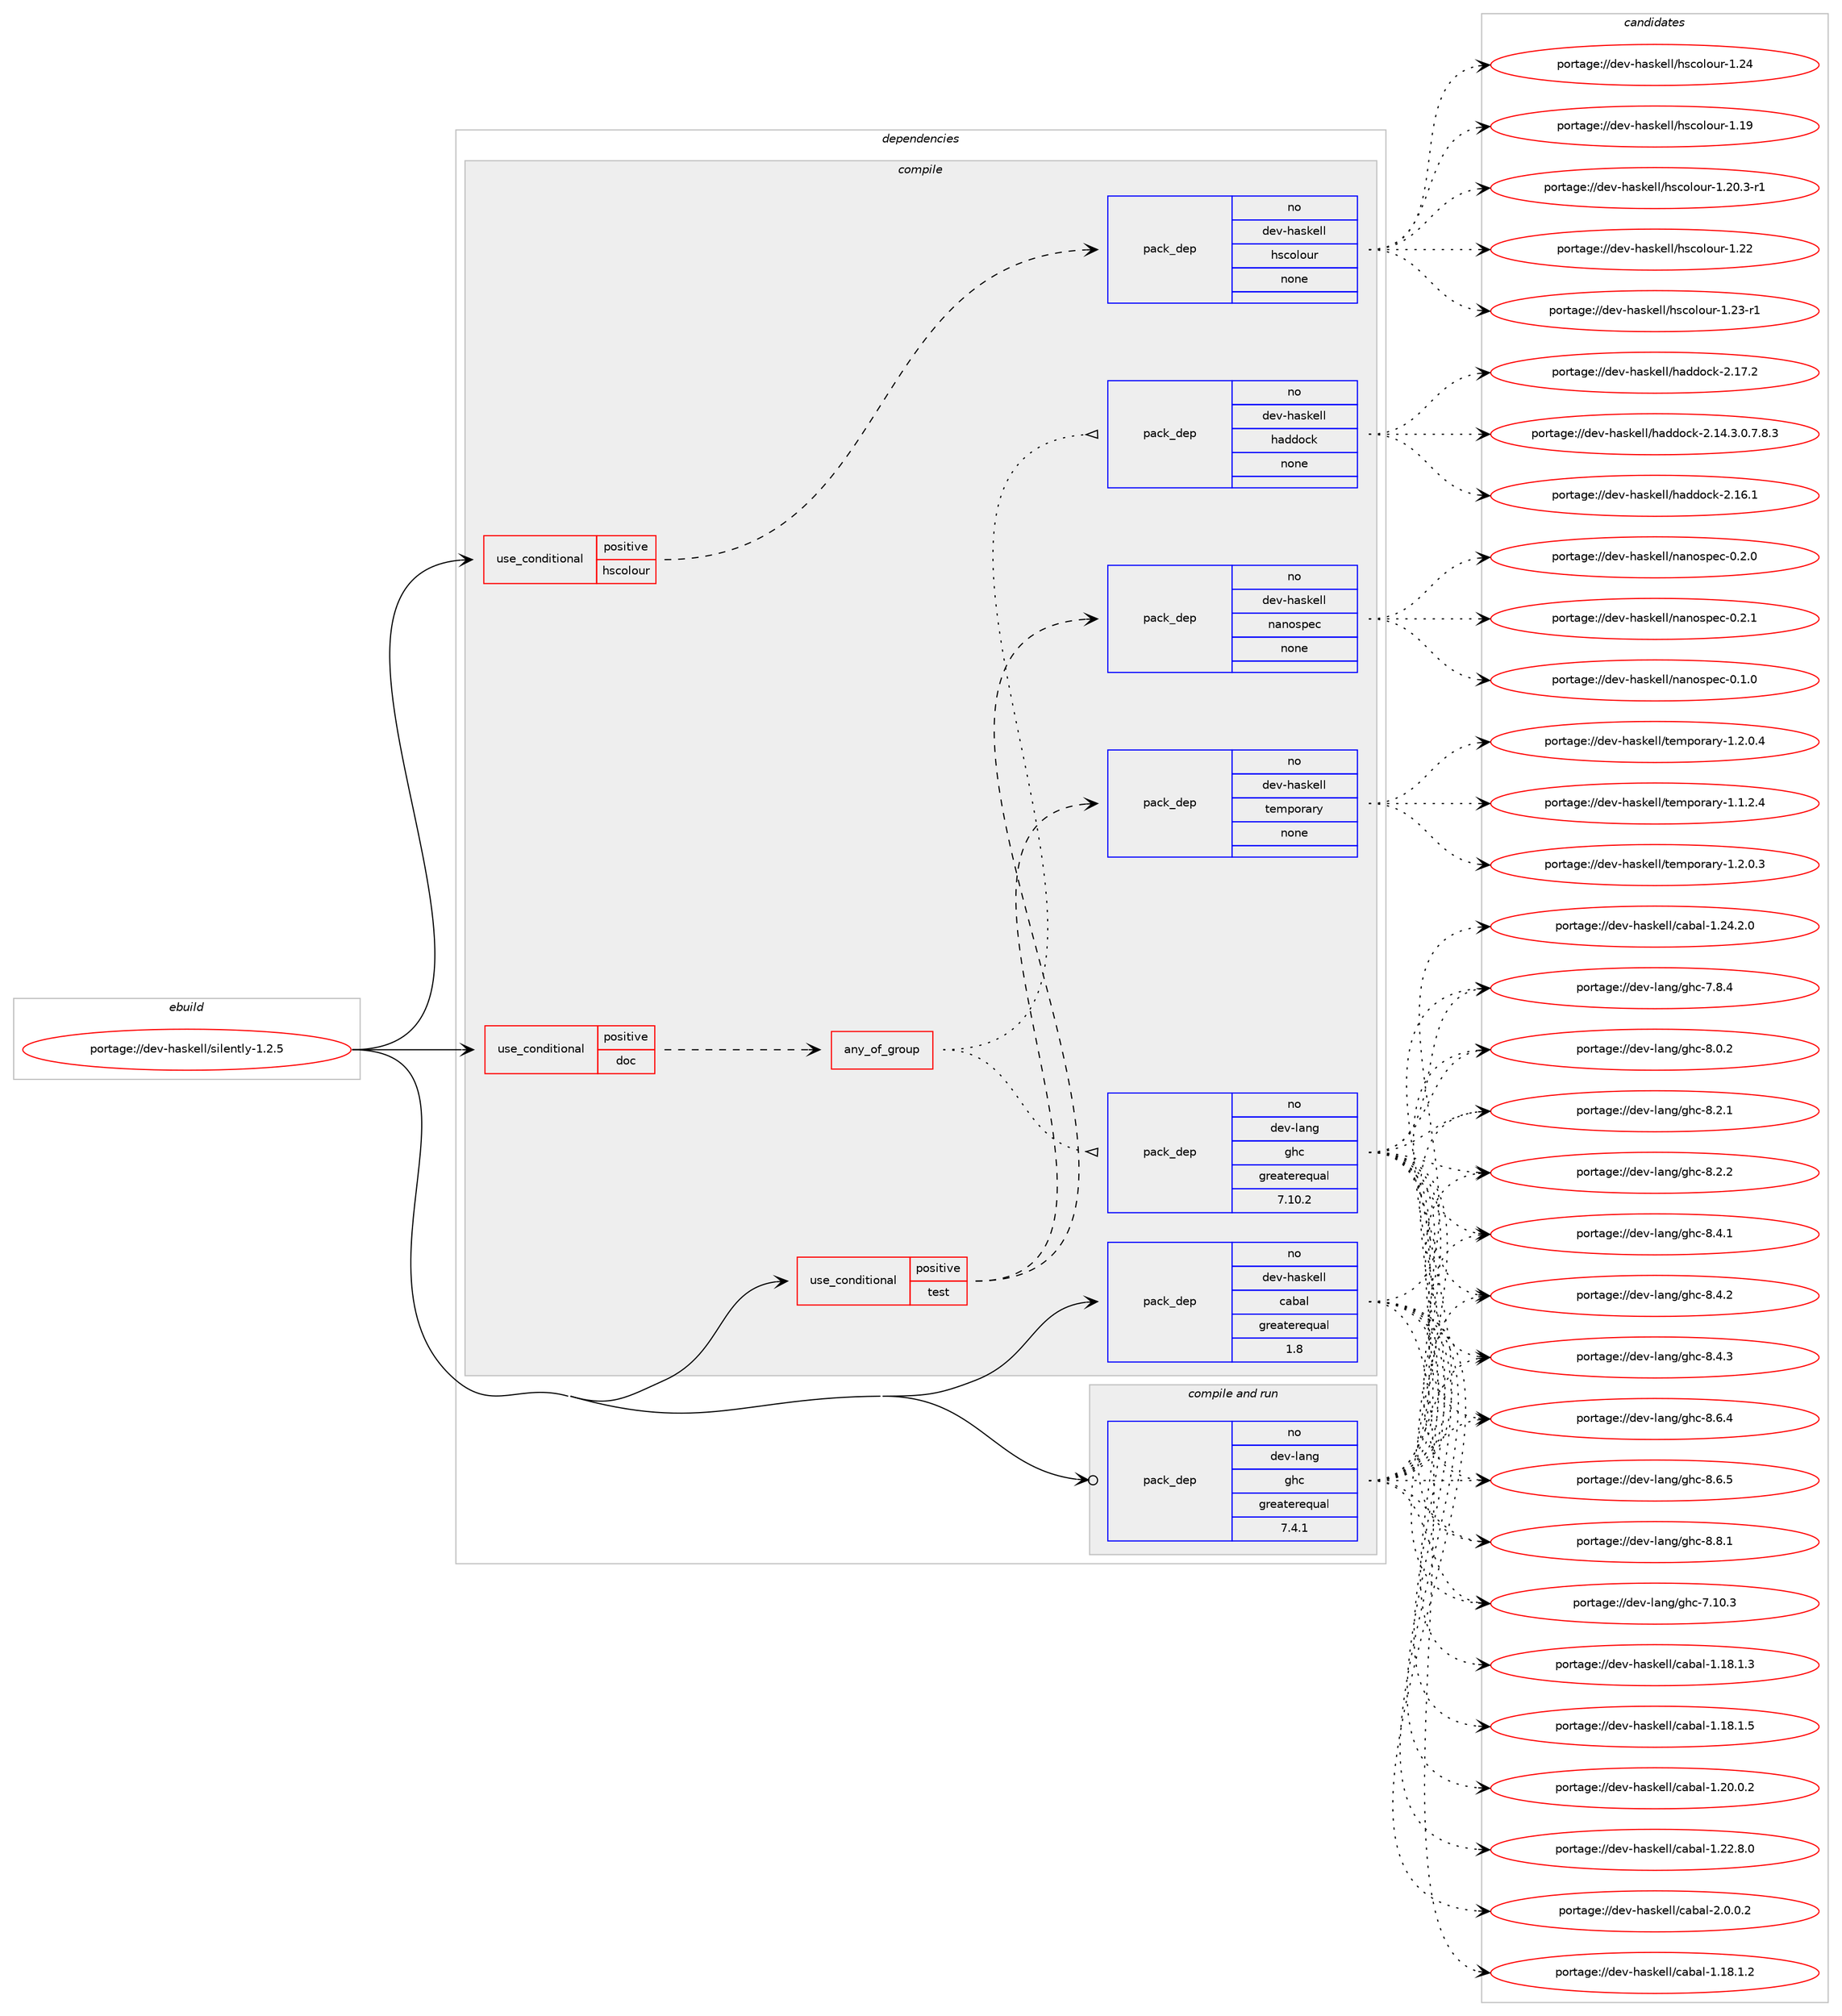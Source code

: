 digraph prolog {

# *************
# Graph options
# *************

newrank=true;
concentrate=true;
compound=true;
graph [rankdir=LR,fontname=Helvetica,fontsize=10,ranksep=1.5];#, ranksep=2.5, nodesep=0.2];
edge  [arrowhead=vee];
node  [fontname=Helvetica,fontsize=10];

# **********
# The ebuild
# **********

subgraph cluster_leftcol {
color=gray;
rank=same;
label=<<i>ebuild</i>>;
id [label="portage://dev-haskell/silently-1.2.5", color=red, width=4, href="../dev-haskell/silently-1.2.5.svg"];
}

# ****************
# The dependencies
# ****************

subgraph cluster_midcol {
color=gray;
label=<<i>dependencies</i>>;
subgraph cluster_compile {
fillcolor="#eeeeee";
style=filled;
label=<<i>compile</i>>;
subgraph cond16977 {
dependency79070 [label=<<TABLE BORDER="0" CELLBORDER="1" CELLSPACING="0" CELLPADDING="4"><TR><TD ROWSPAN="3" CELLPADDING="10">use_conditional</TD></TR><TR><TD>positive</TD></TR><TR><TD>doc</TD></TR></TABLE>>, shape=none, color=red];
subgraph any2308 {
dependency79071 [label=<<TABLE BORDER="0" CELLBORDER="1" CELLSPACING="0" CELLPADDING="4"><TR><TD CELLPADDING="10">any_of_group</TD></TR></TABLE>>, shape=none, color=red];subgraph pack59728 {
dependency79072 [label=<<TABLE BORDER="0" CELLBORDER="1" CELLSPACING="0" CELLPADDING="4" WIDTH="220"><TR><TD ROWSPAN="6" CELLPADDING="30">pack_dep</TD></TR><TR><TD WIDTH="110">no</TD></TR><TR><TD>dev-haskell</TD></TR><TR><TD>haddock</TD></TR><TR><TD>none</TD></TR><TR><TD></TD></TR></TABLE>>, shape=none, color=blue];
}
dependency79071:e -> dependency79072:w [weight=20,style="dotted",arrowhead="oinv"];
subgraph pack59729 {
dependency79073 [label=<<TABLE BORDER="0" CELLBORDER="1" CELLSPACING="0" CELLPADDING="4" WIDTH="220"><TR><TD ROWSPAN="6" CELLPADDING="30">pack_dep</TD></TR><TR><TD WIDTH="110">no</TD></TR><TR><TD>dev-lang</TD></TR><TR><TD>ghc</TD></TR><TR><TD>greaterequal</TD></TR><TR><TD>7.10.2</TD></TR></TABLE>>, shape=none, color=blue];
}
dependency79071:e -> dependency79073:w [weight=20,style="dotted",arrowhead="oinv"];
}
dependency79070:e -> dependency79071:w [weight=20,style="dashed",arrowhead="vee"];
}
id:e -> dependency79070:w [weight=20,style="solid",arrowhead="vee"];
subgraph cond16978 {
dependency79074 [label=<<TABLE BORDER="0" CELLBORDER="1" CELLSPACING="0" CELLPADDING="4"><TR><TD ROWSPAN="3" CELLPADDING="10">use_conditional</TD></TR><TR><TD>positive</TD></TR><TR><TD>hscolour</TD></TR></TABLE>>, shape=none, color=red];
subgraph pack59730 {
dependency79075 [label=<<TABLE BORDER="0" CELLBORDER="1" CELLSPACING="0" CELLPADDING="4" WIDTH="220"><TR><TD ROWSPAN="6" CELLPADDING="30">pack_dep</TD></TR><TR><TD WIDTH="110">no</TD></TR><TR><TD>dev-haskell</TD></TR><TR><TD>hscolour</TD></TR><TR><TD>none</TD></TR><TR><TD></TD></TR></TABLE>>, shape=none, color=blue];
}
dependency79074:e -> dependency79075:w [weight=20,style="dashed",arrowhead="vee"];
}
id:e -> dependency79074:w [weight=20,style="solid",arrowhead="vee"];
subgraph cond16979 {
dependency79076 [label=<<TABLE BORDER="0" CELLBORDER="1" CELLSPACING="0" CELLPADDING="4"><TR><TD ROWSPAN="3" CELLPADDING="10">use_conditional</TD></TR><TR><TD>positive</TD></TR><TR><TD>test</TD></TR></TABLE>>, shape=none, color=red];
subgraph pack59731 {
dependency79077 [label=<<TABLE BORDER="0" CELLBORDER="1" CELLSPACING="0" CELLPADDING="4" WIDTH="220"><TR><TD ROWSPAN="6" CELLPADDING="30">pack_dep</TD></TR><TR><TD WIDTH="110">no</TD></TR><TR><TD>dev-haskell</TD></TR><TR><TD>nanospec</TD></TR><TR><TD>none</TD></TR><TR><TD></TD></TR></TABLE>>, shape=none, color=blue];
}
dependency79076:e -> dependency79077:w [weight=20,style="dashed",arrowhead="vee"];
subgraph pack59732 {
dependency79078 [label=<<TABLE BORDER="0" CELLBORDER="1" CELLSPACING="0" CELLPADDING="4" WIDTH="220"><TR><TD ROWSPAN="6" CELLPADDING="30">pack_dep</TD></TR><TR><TD WIDTH="110">no</TD></TR><TR><TD>dev-haskell</TD></TR><TR><TD>temporary</TD></TR><TR><TD>none</TD></TR><TR><TD></TD></TR></TABLE>>, shape=none, color=blue];
}
dependency79076:e -> dependency79078:w [weight=20,style="dashed",arrowhead="vee"];
}
id:e -> dependency79076:w [weight=20,style="solid",arrowhead="vee"];
subgraph pack59733 {
dependency79079 [label=<<TABLE BORDER="0" CELLBORDER="1" CELLSPACING="0" CELLPADDING="4" WIDTH="220"><TR><TD ROWSPAN="6" CELLPADDING="30">pack_dep</TD></TR><TR><TD WIDTH="110">no</TD></TR><TR><TD>dev-haskell</TD></TR><TR><TD>cabal</TD></TR><TR><TD>greaterequal</TD></TR><TR><TD>1.8</TD></TR></TABLE>>, shape=none, color=blue];
}
id:e -> dependency79079:w [weight=20,style="solid",arrowhead="vee"];
}
subgraph cluster_compileandrun {
fillcolor="#eeeeee";
style=filled;
label=<<i>compile and run</i>>;
subgraph pack59734 {
dependency79080 [label=<<TABLE BORDER="0" CELLBORDER="1" CELLSPACING="0" CELLPADDING="4" WIDTH="220"><TR><TD ROWSPAN="6" CELLPADDING="30">pack_dep</TD></TR><TR><TD WIDTH="110">no</TD></TR><TR><TD>dev-lang</TD></TR><TR><TD>ghc</TD></TR><TR><TD>greaterequal</TD></TR><TR><TD>7.4.1</TD></TR></TABLE>>, shape=none, color=blue];
}
id:e -> dependency79080:w [weight=20,style="solid",arrowhead="odotvee"];
}
subgraph cluster_run {
fillcolor="#eeeeee";
style=filled;
label=<<i>run</i>>;
}
}

# **************
# The candidates
# **************

subgraph cluster_choices {
rank=same;
color=gray;
label=<<i>candidates</i>>;

subgraph choice59728 {
color=black;
nodesep=1;
choiceportage1001011184510497115107101108108471049710010011199107455046495246514648465546564651 [label="portage://dev-haskell/haddock-2.14.3.0.7.8.3", color=red, width=4,href="../dev-haskell/haddock-2.14.3.0.7.8.3.svg"];
choiceportage100101118451049711510710110810847104971001001119910745504649544649 [label="portage://dev-haskell/haddock-2.16.1", color=red, width=4,href="../dev-haskell/haddock-2.16.1.svg"];
choiceportage100101118451049711510710110810847104971001001119910745504649554650 [label="portage://dev-haskell/haddock-2.17.2", color=red, width=4,href="../dev-haskell/haddock-2.17.2.svg"];
dependency79072:e -> choiceportage1001011184510497115107101108108471049710010011199107455046495246514648465546564651:w [style=dotted,weight="100"];
dependency79072:e -> choiceportage100101118451049711510710110810847104971001001119910745504649544649:w [style=dotted,weight="100"];
dependency79072:e -> choiceportage100101118451049711510710110810847104971001001119910745504649554650:w [style=dotted,weight="100"];
}
subgraph choice59729 {
color=black;
nodesep=1;
choiceportage1001011184510897110103471031049945554649484651 [label="portage://dev-lang/ghc-7.10.3", color=red, width=4,href="../dev-lang/ghc-7.10.3.svg"];
choiceportage10010111845108971101034710310499455546564652 [label="portage://dev-lang/ghc-7.8.4", color=red, width=4,href="../dev-lang/ghc-7.8.4.svg"];
choiceportage10010111845108971101034710310499455646484650 [label="portage://dev-lang/ghc-8.0.2", color=red, width=4,href="../dev-lang/ghc-8.0.2.svg"];
choiceportage10010111845108971101034710310499455646504649 [label="portage://dev-lang/ghc-8.2.1", color=red, width=4,href="../dev-lang/ghc-8.2.1.svg"];
choiceportage10010111845108971101034710310499455646504650 [label="portage://dev-lang/ghc-8.2.2", color=red, width=4,href="../dev-lang/ghc-8.2.2.svg"];
choiceportage10010111845108971101034710310499455646524649 [label="portage://dev-lang/ghc-8.4.1", color=red, width=4,href="../dev-lang/ghc-8.4.1.svg"];
choiceportage10010111845108971101034710310499455646524650 [label="portage://dev-lang/ghc-8.4.2", color=red, width=4,href="../dev-lang/ghc-8.4.2.svg"];
choiceportage10010111845108971101034710310499455646524651 [label="portage://dev-lang/ghc-8.4.3", color=red, width=4,href="../dev-lang/ghc-8.4.3.svg"];
choiceportage10010111845108971101034710310499455646544652 [label="portage://dev-lang/ghc-8.6.4", color=red, width=4,href="../dev-lang/ghc-8.6.4.svg"];
choiceportage10010111845108971101034710310499455646544653 [label="portage://dev-lang/ghc-8.6.5", color=red, width=4,href="../dev-lang/ghc-8.6.5.svg"];
choiceportage10010111845108971101034710310499455646564649 [label="portage://dev-lang/ghc-8.8.1", color=red, width=4,href="../dev-lang/ghc-8.8.1.svg"];
dependency79073:e -> choiceportage1001011184510897110103471031049945554649484651:w [style=dotted,weight="100"];
dependency79073:e -> choiceportage10010111845108971101034710310499455546564652:w [style=dotted,weight="100"];
dependency79073:e -> choiceportage10010111845108971101034710310499455646484650:w [style=dotted,weight="100"];
dependency79073:e -> choiceportage10010111845108971101034710310499455646504649:w [style=dotted,weight="100"];
dependency79073:e -> choiceportage10010111845108971101034710310499455646504650:w [style=dotted,weight="100"];
dependency79073:e -> choiceportage10010111845108971101034710310499455646524649:w [style=dotted,weight="100"];
dependency79073:e -> choiceportage10010111845108971101034710310499455646524650:w [style=dotted,weight="100"];
dependency79073:e -> choiceportage10010111845108971101034710310499455646524651:w [style=dotted,weight="100"];
dependency79073:e -> choiceportage10010111845108971101034710310499455646544652:w [style=dotted,weight="100"];
dependency79073:e -> choiceportage10010111845108971101034710310499455646544653:w [style=dotted,weight="100"];
dependency79073:e -> choiceportage10010111845108971101034710310499455646564649:w [style=dotted,weight="100"];
}
subgraph choice59730 {
color=black;
nodesep=1;
choiceportage100101118451049711510710110810847104115991111081111171144549464957 [label="portage://dev-haskell/hscolour-1.19", color=red, width=4,href="../dev-haskell/hscolour-1.19.svg"];
choiceportage10010111845104971151071011081084710411599111108111117114454946504846514511449 [label="portage://dev-haskell/hscolour-1.20.3-r1", color=red, width=4,href="../dev-haskell/hscolour-1.20.3-r1.svg"];
choiceportage100101118451049711510710110810847104115991111081111171144549465050 [label="portage://dev-haskell/hscolour-1.22", color=red, width=4,href="../dev-haskell/hscolour-1.22.svg"];
choiceportage1001011184510497115107101108108471041159911110811111711445494650514511449 [label="portage://dev-haskell/hscolour-1.23-r1", color=red, width=4,href="../dev-haskell/hscolour-1.23-r1.svg"];
choiceportage100101118451049711510710110810847104115991111081111171144549465052 [label="portage://dev-haskell/hscolour-1.24", color=red, width=4,href="../dev-haskell/hscolour-1.24.svg"];
dependency79075:e -> choiceportage100101118451049711510710110810847104115991111081111171144549464957:w [style=dotted,weight="100"];
dependency79075:e -> choiceportage10010111845104971151071011081084710411599111108111117114454946504846514511449:w [style=dotted,weight="100"];
dependency79075:e -> choiceportage100101118451049711510710110810847104115991111081111171144549465050:w [style=dotted,weight="100"];
dependency79075:e -> choiceportage1001011184510497115107101108108471041159911110811111711445494650514511449:w [style=dotted,weight="100"];
dependency79075:e -> choiceportage100101118451049711510710110810847104115991111081111171144549465052:w [style=dotted,weight="100"];
}
subgraph choice59731 {
color=black;
nodesep=1;
choiceportage1001011184510497115107101108108471109711011111511210199454846494648 [label="portage://dev-haskell/nanospec-0.1.0", color=red, width=4,href="../dev-haskell/nanospec-0.1.0.svg"];
choiceportage1001011184510497115107101108108471109711011111511210199454846504648 [label="portage://dev-haskell/nanospec-0.2.0", color=red, width=4,href="../dev-haskell/nanospec-0.2.0.svg"];
choiceportage1001011184510497115107101108108471109711011111511210199454846504649 [label="portage://dev-haskell/nanospec-0.2.1", color=red, width=4,href="../dev-haskell/nanospec-0.2.1.svg"];
dependency79077:e -> choiceportage1001011184510497115107101108108471109711011111511210199454846494648:w [style=dotted,weight="100"];
dependency79077:e -> choiceportage1001011184510497115107101108108471109711011111511210199454846504648:w [style=dotted,weight="100"];
dependency79077:e -> choiceportage1001011184510497115107101108108471109711011111511210199454846504649:w [style=dotted,weight="100"];
}
subgraph choice59732 {
color=black;
nodesep=1;
choiceportage100101118451049711510710110810847116101109112111114971141214549464946504652 [label="portage://dev-haskell/temporary-1.1.2.4", color=red, width=4,href="../dev-haskell/temporary-1.1.2.4.svg"];
choiceportage100101118451049711510710110810847116101109112111114971141214549465046484651 [label="portage://dev-haskell/temporary-1.2.0.3", color=red, width=4,href="../dev-haskell/temporary-1.2.0.3.svg"];
choiceportage100101118451049711510710110810847116101109112111114971141214549465046484652 [label="portage://dev-haskell/temporary-1.2.0.4", color=red, width=4,href="../dev-haskell/temporary-1.2.0.4.svg"];
dependency79078:e -> choiceportage100101118451049711510710110810847116101109112111114971141214549464946504652:w [style=dotted,weight="100"];
dependency79078:e -> choiceportage100101118451049711510710110810847116101109112111114971141214549465046484651:w [style=dotted,weight="100"];
dependency79078:e -> choiceportage100101118451049711510710110810847116101109112111114971141214549465046484652:w [style=dotted,weight="100"];
}
subgraph choice59733 {
color=black;
nodesep=1;
choiceportage10010111845104971151071011081084799979897108454946495646494650 [label="portage://dev-haskell/cabal-1.18.1.2", color=red, width=4,href="../dev-haskell/cabal-1.18.1.2.svg"];
choiceportage10010111845104971151071011081084799979897108454946495646494651 [label="portage://dev-haskell/cabal-1.18.1.3", color=red, width=4,href="../dev-haskell/cabal-1.18.1.3.svg"];
choiceportage10010111845104971151071011081084799979897108454946495646494653 [label="portage://dev-haskell/cabal-1.18.1.5", color=red, width=4,href="../dev-haskell/cabal-1.18.1.5.svg"];
choiceportage10010111845104971151071011081084799979897108454946504846484650 [label="portage://dev-haskell/cabal-1.20.0.2", color=red, width=4,href="../dev-haskell/cabal-1.20.0.2.svg"];
choiceportage10010111845104971151071011081084799979897108454946505046564648 [label="portage://dev-haskell/cabal-1.22.8.0", color=red, width=4,href="../dev-haskell/cabal-1.22.8.0.svg"];
choiceportage10010111845104971151071011081084799979897108454946505246504648 [label="portage://dev-haskell/cabal-1.24.2.0", color=red, width=4,href="../dev-haskell/cabal-1.24.2.0.svg"];
choiceportage100101118451049711510710110810847999798971084550464846484650 [label="portage://dev-haskell/cabal-2.0.0.2", color=red, width=4,href="../dev-haskell/cabal-2.0.0.2.svg"];
dependency79079:e -> choiceportage10010111845104971151071011081084799979897108454946495646494650:w [style=dotted,weight="100"];
dependency79079:e -> choiceportage10010111845104971151071011081084799979897108454946495646494651:w [style=dotted,weight="100"];
dependency79079:e -> choiceportage10010111845104971151071011081084799979897108454946495646494653:w [style=dotted,weight="100"];
dependency79079:e -> choiceportage10010111845104971151071011081084799979897108454946504846484650:w [style=dotted,weight="100"];
dependency79079:e -> choiceportage10010111845104971151071011081084799979897108454946505046564648:w [style=dotted,weight="100"];
dependency79079:e -> choiceportage10010111845104971151071011081084799979897108454946505246504648:w [style=dotted,weight="100"];
dependency79079:e -> choiceportage100101118451049711510710110810847999798971084550464846484650:w [style=dotted,weight="100"];
}
subgraph choice59734 {
color=black;
nodesep=1;
choiceportage1001011184510897110103471031049945554649484651 [label="portage://dev-lang/ghc-7.10.3", color=red, width=4,href="../dev-lang/ghc-7.10.3.svg"];
choiceportage10010111845108971101034710310499455546564652 [label="portage://dev-lang/ghc-7.8.4", color=red, width=4,href="../dev-lang/ghc-7.8.4.svg"];
choiceportage10010111845108971101034710310499455646484650 [label="portage://dev-lang/ghc-8.0.2", color=red, width=4,href="../dev-lang/ghc-8.0.2.svg"];
choiceportage10010111845108971101034710310499455646504649 [label="portage://dev-lang/ghc-8.2.1", color=red, width=4,href="../dev-lang/ghc-8.2.1.svg"];
choiceportage10010111845108971101034710310499455646504650 [label="portage://dev-lang/ghc-8.2.2", color=red, width=4,href="../dev-lang/ghc-8.2.2.svg"];
choiceportage10010111845108971101034710310499455646524649 [label="portage://dev-lang/ghc-8.4.1", color=red, width=4,href="../dev-lang/ghc-8.4.1.svg"];
choiceportage10010111845108971101034710310499455646524650 [label="portage://dev-lang/ghc-8.4.2", color=red, width=4,href="../dev-lang/ghc-8.4.2.svg"];
choiceportage10010111845108971101034710310499455646524651 [label="portage://dev-lang/ghc-8.4.3", color=red, width=4,href="../dev-lang/ghc-8.4.3.svg"];
choiceportage10010111845108971101034710310499455646544652 [label="portage://dev-lang/ghc-8.6.4", color=red, width=4,href="../dev-lang/ghc-8.6.4.svg"];
choiceportage10010111845108971101034710310499455646544653 [label="portage://dev-lang/ghc-8.6.5", color=red, width=4,href="../dev-lang/ghc-8.6.5.svg"];
choiceportage10010111845108971101034710310499455646564649 [label="portage://dev-lang/ghc-8.8.1", color=red, width=4,href="../dev-lang/ghc-8.8.1.svg"];
dependency79080:e -> choiceportage1001011184510897110103471031049945554649484651:w [style=dotted,weight="100"];
dependency79080:e -> choiceportage10010111845108971101034710310499455546564652:w [style=dotted,weight="100"];
dependency79080:e -> choiceportage10010111845108971101034710310499455646484650:w [style=dotted,weight="100"];
dependency79080:e -> choiceportage10010111845108971101034710310499455646504649:w [style=dotted,weight="100"];
dependency79080:e -> choiceportage10010111845108971101034710310499455646504650:w [style=dotted,weight="100"];
dependency79080:e -> choiceportage10010111845108971101034710310499455646524649:w [style=dotted,weight="100"];
dependency79080:e -> choiceportage10010111845108971101034710310499455646524650:w [style=dotted,weight="100"];
dependency79080:e -> choiceportage10010111845108971101034710310499455646524651:w [style=dotted,weight="100"];
dependency79080:e -> choiceportage10010111845108971101034710310499455646544652:w [style=dotted,weight="100"];
dependency79080:e -> choiceportage10010111845108971101034710310499455646544653:w [style=dotted,weight="100"];
dependency79080:e -> choiceportage10010111845108971101034710310499455646564649:w [style=dotted,weight="100"];
}
}

}
